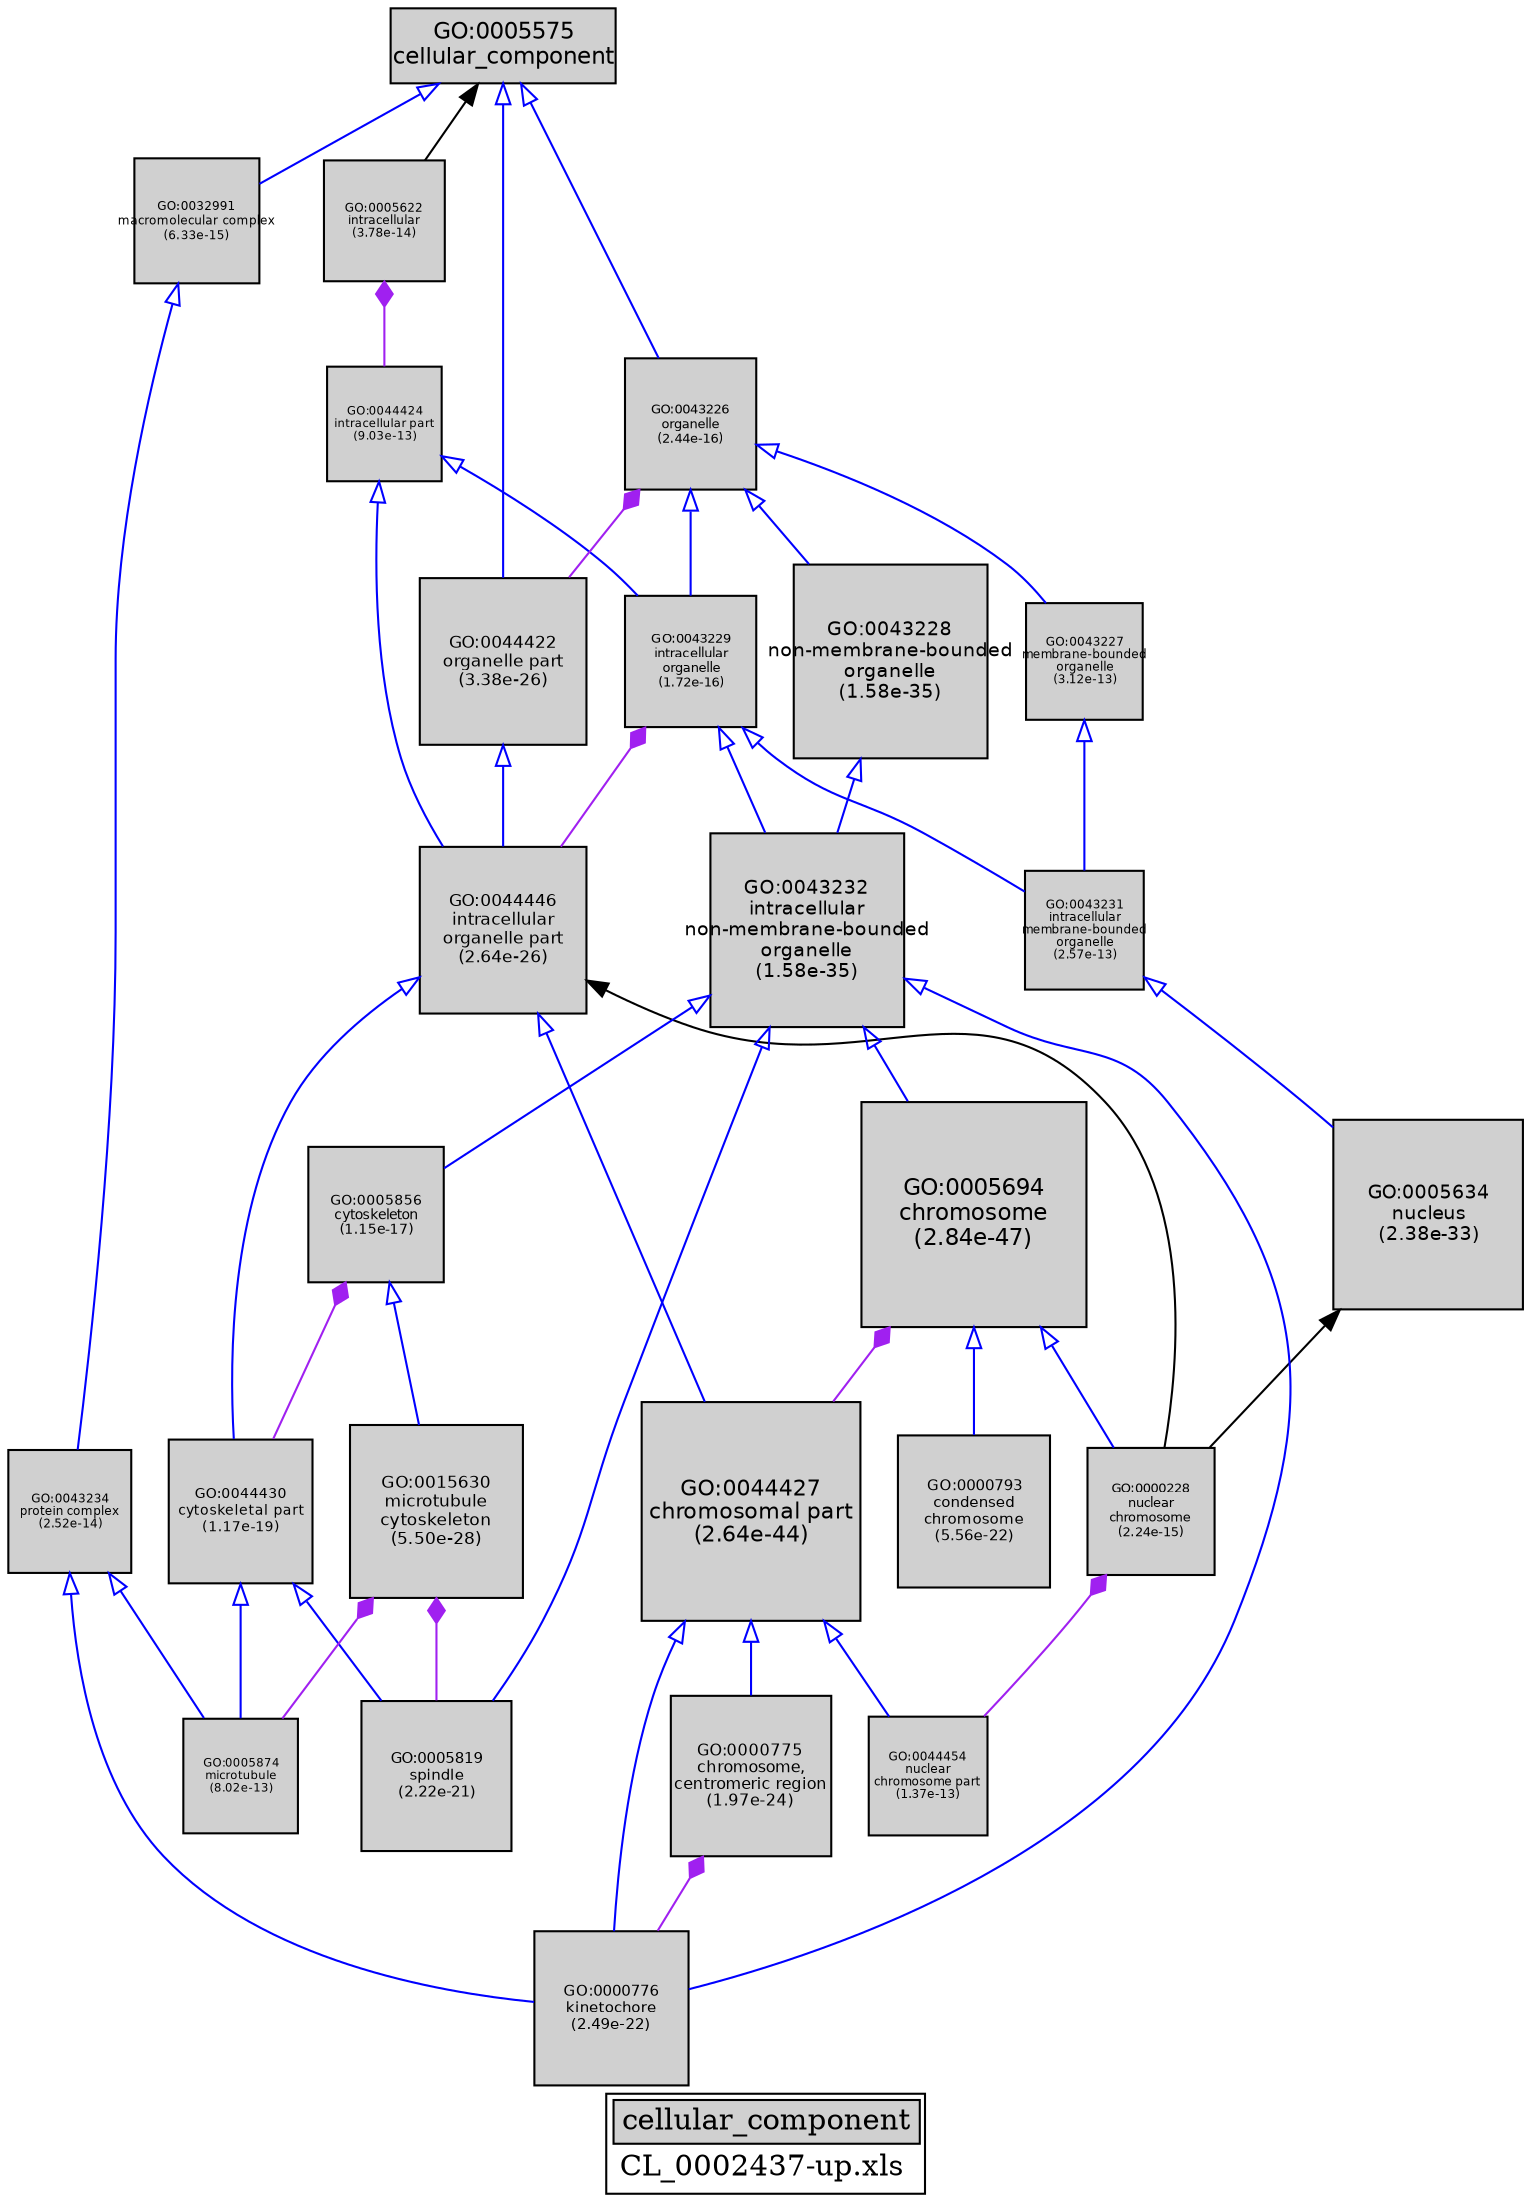 digraph "cellular_component" {
graph [ bgcolor = "#FFFFFF", label = <<TABLE COLOR="black" BGCOLOR="white"><TR><TD COLSPAN="2" BGCOLOR="#D0D0D0"><FONT COLOR="black">cellular_component</FONT></TD></TR><TR><TD BORDER="0">CL_0002437-up.xls</TD></TR></TABLE>> ];
node [ fontname = "Helvetica" ];

subgraph "nodes" {

node [ style = "filled", fixedsize = "true", width = 1, shape = "box", fontsize = 9, fillcolor = "#D0D0D0", fontcolor = "black", color = "black" ];

"GO:0000228" [ URL = "#GO:0000228", label = <<TABLE BORDER="0"><TR><TD>GO:0000228<BR/>nuclear<BR/>chromosome<BR/>(2.24e-15)</TD></TR></TABLE>>, width = 0.845585255765, shape = "box", fontsize = 6.08821384151, height = 0.845585255765 ];
"GO:0043228" [ URL = "#GO:0043228", label = <<TABLE BORDER="0"><TR><TD>GO:0043228<BR/>non-membrane-bounded<BR/>organelle<BR/>(1.58e-35)</TD></TR></TABLE>>, width = 1.29798574265, shape = "box", fontsize = 9.3454973471, height = 1.29798574265 ];
"GO:0043231" [ URL = "#GO:0043231", label = <<TABLE BORDER="0"><TR><TD>GO:0043231<BR/>intracellular<BR/>membrane-bounded<BR/>organelle<BR/>(2.57e-13)</TD></TR></TABLE>>, width = 0.784808997485, shape = "box", fontsize = 5.6506247819, height = 0.784808997485 ];
"GO:0005874" [ URL = "#GO:0005874", label = <<TABLE BORDER="0"><TR><TD>GO:0005874<BR/>microtubule<BR/>(8.02e-13)</TD></TR></TABLE>>, width = 0.769478727661, shape = "box", fontsize = 5.54024683916, height = 0.769478727661 ];
"GO:0043229" [ URL = "#GO:0043229", label = <<TABLE BORDER="0"><TR><TD>GO:0043229<BR/>intracellular<BR/>organelle<BR/>(1.72e-16)</TD></TR></TABLE>>, width = 0.876730001288, shape = "box", fontsize = 6.31245600927, height = 0.876730001288 ];
"GO:0005819" [ URL = "#GO:0005819", label = <<TABLE BORDER="0"><TR><TD>GO:0005819<BR/>spindle<BR/>(2.22e-21)</TD></TR></TABLE>>, width = 1.00195712085, shape = "box", fontsize = 7.2140912701, height = 1.00195712085 ];
"GO:0044430" [ URL = "#GO:0044430", label = <<TABLE BORDER="0"><TR><TD>GO:0044430<BR/>cytoskeletal part<BR/>(1.17e-19)</TD></TR></TABLE>>, width = 0.959701791584, shape = "box", fontsize = 6.9098528994, height = 0.959701791584 ];
"GO:0005622" [ URL = "#GO:0005622", label = <<TABLE BORDER="0"><TR><TD>GO:0005622<BR/>intracellular<BR/>(3.78e-14)</TD></TR></TABLE>>, width = 0.809913726762, shape = "box", fontsize = 5.83137883269, height = 0.809913726762 ];
"GO:0043227" [ URL = "#GO:0043227", label = <<TABLE BORDER="0"><TR><TD>GO:0043227<BR/>membrane-bounded<BR/>organelle<BR/>(3.12e-13)</TD></TR></TABLE>>, width = 0.782196909231, shape = "box", fontsize = 5.63181774646, height = 0.782196909231 ];
"GO:0044427" [ URL = "#GO:0044427", label = <<TABLE BORDER="0"><TR><TD>GO:0044427<BR/>chromosomal part<BR/>(2.64e-44)</TD></TR></TABLE>>, width = 1.45161993559, shape = "box", fontsize = 10.4516635363, height = 1.45161993559 ];
"GO:0044424" [ URL = "#GO:0044424", label = <<TABLE BORDER="0"><TR><TD>GO:0044424<BR/>intracellular part<BR/>(9.03e-13)</TD></TR></TABLE>>, width = 0.767866736117, shape = "box", fontsize = 5.52864050004, height = 0.767866736117 ];
"GO:0043226" [ URL = "#GO:0043226", label = <<TABLE BORDER="0"><TR><TD>GO:0043226<BR/>organelle<BR/>(2.44e-16)</TD></TR></TABLE>>, width = 0.872571245321, shape = "box", fontsize = 6.28251296631, height = 0.872571245321 ];
"GO:0005634" [ URL = "#GO:0005634", label = <<TABLE BORDER="0"><TR><TD>GO:0005634<BR/>nucleus<BR/>(2.38e-33)</TD></TR></TABLE>>, width = 1.25698784552, shape = "box", fontsize = 9.05031248775, height = 1.25698784552 ];
"GO:0044454" [ URL = "#GO:0044454", label = <<TABLE BORDER="0"><TR><TD>GO:0044454<BR/>nuclear<BR/>chromosome part<BR/>(1.37e-13)</TD></TR></TABLE>>, width = 0.793112968235, shape = "box", fontsize = 5.71041337129, height = 0.793112968235 ];
"GO:0005856" [ URL = "#GO:0005856", label = <<TABLE BORDER="0"><TR><TD>GO:0005856<BR/>cytoskeleton<BR/>(1.15e-17)</TD></TR></TABLE>>, width = 0.908395024949, shape = "box", fontsize = 6.54044417964, height = 0.908395024949 ];
"GO:0044422" [ URL = "#GO:0044422", label = <<TABLE BORDER="0"><TR><TD>GO:0044422<BR/>organelle part<BR/>(3.38e-26)</TD></TR></TABLE>>, width = 1.11166226075, shape = "box", fontsize = 8.00396827741, height = 1.11166226075 ];
"GO:0005575" [ URL = "#GO:0005575", label = <<TABLE BORDER="0"><TR><TD>GO:0005575<BR/>cellular_component</TD></TR></TABLE>>, width = 1.5, shape = "box", fontsize = 10.8 ];
"GO:0044446" [ URL = "#GO:0044446", label = <<TABLE BORDER="0"><TR><TD>GO:0044446<BR/>intracellular<BR/>organelle part<BR/>(2.64e-26)</TD></TR></TABLE>>, width = 1.11396397462, shape = "box", fontsize = 8.02054061724, height = 1.11396397462 ];
"GO:0000793" [ URL = "#GO:0000793", label = <<TABLE BORDER="0"><TR><TD>GO:0000793<BR/>condensed<BR/>chromosome<BR/>(5.56e-22)</TD></TR></TABLE>>, width = 1.01630868376, shape = "box", fontsize = 7.3174225231, height = 1.01630868376 ];
"GO:0043234" [ URL = "#GO:0043234", label = <<TABLE BORDER="0"><TR><TD>GO:0043234<BR/>protein complex<BR/>(2.52e-14)</TD></TR></TABLE>>, width = 0.815102432285, shape = "box", fontsize = 5.86873751245, height = 0.815102432285 ];
"GO:0032991" [ URL = "#GO:0032991", label = <<TABLE BORDER="0"><TR><TD>GO:0032991<BR/>macromolecular complex<BR/>(6.33e-15)</TD></TR></TABLE>>, width = 0.83264476964, shape = "box", fontsize = 5.99504234141, height = 0.83264476964 ];
"GO:0005694" [ URL = "#GO:0005694", label = <<TABLE BORDER="0"><TR><TD>GO:0005694<BR/>chromosome<BR/>(2.84e-47)</TD></TR></TABLE>>, width = 1.5, shape = "box", fontsize = 10.8, height = 1.5 ];
"GO:0015630" [ URL = "#GO:0015630", label = <<TABLE BORDER="0"><TR><TD>GO:0015630<BR/>microtubule<BR/>cytoskeleton<BR/>(5.50e-28)</TD></TR></TABLE>>, width = 1.14971467073, shape = "box", fontsize = 8.27794562923, height = 1.14971467073 ];
"GO:0000775" [ URL = "#GO:0000775", label = <<TABLE BORDER="0"><TR><TD>GO:0000775<BR/>chromosome,<BR/>centromeric region<BR/>(1.97e-24)</TD></TR></TABLE>>, width = 1.07276218657, shape = "box", fontsize = 7.72388774332, height = 1.07276218657 ];
"GO:0000776" [ URL = "#GO:0000776", label = <<TABLE BORDER="0"><TR><TD>GO:0000776<BR/>kinetochore<BR/>(2.49e-22)</TD></TR></TABLE>>, width = 1.02453140911, shape = "box", fontsize = 7.37662614563, height = 1.02453140911 ];
"GO:0043232" [ URL = "#GO:0043232", label = <<TABLE BORDER="0"><TR><TD>GO:0043232<BR/>intracellular<BR/>non-membrane-bounded<BR/>organelle<BR/>(1.58e-35)</TD></TR></TABLE>>, width = 1.29798574265, shape = "box", fontsize = 9.3454973471, height = 1.29798574265 ];
}
subgraph "edges" {


edge [ dir = "back", weight = 1 ];
subgraph "regulates" {


edge [ color = "cyan", arrowtail = "none" ];
subgraph "positive" {


edge [ color = "green", arrowtail = "vee" ];
}
subgraph "negative" {


edge [ color = "red", arrowtail = "tee" ];
}
}
subgraph "part_of" {


edge [ color = "purple", arrowtail = "diamond", weight = 2.5 ];
"GO:0000775" -> "GO:0000776";
"GO:0043226" -> "GO:0044422";
"GO:0005694" -> "GO:0044427";
"GO:0015630" -> "GO:0005819";
"GO:0005856" -> "GO:0044430";
"GO:0000228" -> "GO:0044454";
"GO:0015630" -> "GO:0005874";
"GO:0005622" -> "GO:0044424";
"GO:0043229" -> "GO:0044446";
}
subgraph "is_a" {


edge [ color = "blue", arrowtail = "empty", weight = 5.0 ];
"GO:0043232" -> "GO:0005694";
"GO:0005856" -> "GO:0015630";
"GO:0043228" -> "GO:0043232";
"GO:0043232" -> "GO:0000776";
"GO:0043234" -> "GO:0005874";
"GO:0043229" -> "GO:0043232";
"GO:0043226" -> "GO:0043227";
"GO:0044430" -> "GO:0005819";
"GO:0005575" -> "GO:0043226";
"GO:0044427" -> "GO:0000776";
"GO:0044427" -> "GO:0044454";
"GO:0005575" -> "GO:0032991";
"GO:0043229" -> "GO:0043231";
"GO:0043226" -> "GO:0043228";
"GO:0044427" -> "GO:0000775";
"GO:0043232" -> "GO:0005819";
"GO:0005575" -> "GO:0044422";
"GO:0043226" -> "GO:0043229";
"GO:0043227" -> "GO:0043231";
"GO:0044430" -> "GO:0005874";
"GO:0043234" -> "GO:0000776";
"GO:0005694" -> "GO:0000793";
"GO:0044446" -> "GO:0044427";
"GO:0044424" -> "GO:0043229";
"GO:0032991" -> "GO:0043234";
"GO:0044424" -> "GO:0044446";
"GO:0005694" -> "GO:0000228";
"GO:0043232" -> "GO:0005856";
"GO:0044422" -> "GO:0044446";
"GO:0044446" -> "GO:0044430";
"GO:0043231" -> "GO:0005634";
}
"GO:0005575" -> "GO:0005622";
"GO:0005634" -> "GO:0000228";
"GO:0044446" -> "GO:0000228";
}
}
